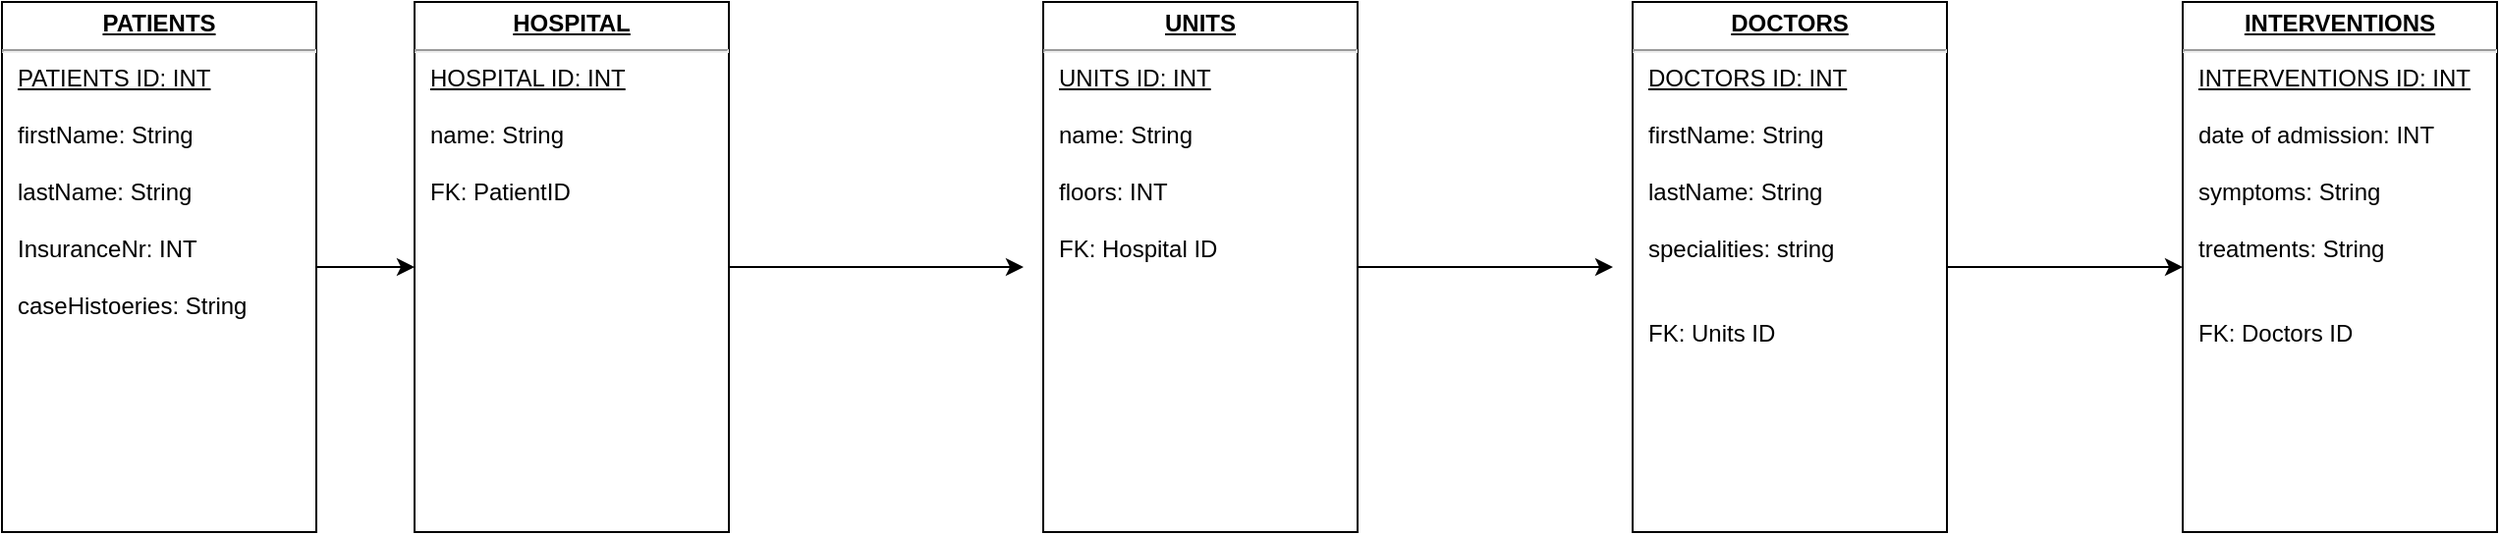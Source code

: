 <mxfile version="14.9.0" type="github">
  <diagram id="ZH63dO9n2KY3WwOVYTsc" name="Page-1">
    <mxGraphModel dx="2253" dy="801" grid="1" gridSize="10" guides="1" tooltips="1" connect="1" arrows="1" fold="1" page="1" pageScale="1" pageWidth="827" pageHeight="1169" math="0" shadow="0">
      <root>
        <mxCell id="0" />
        <mxCell id="1" parent="0" />
        <mxCell id="uie8PSMaBCZ8d9l0pvl8-25" style="edgeStyle=orthogonalEdgeStyle;rounded=0;orthogonalLoop=1;jettySize=auto;html=1;exitX=1;exitY=0.5;exitDx=0;exitDy=0;" parent="1" source="uie8PSMaBCZ8d9l0pvl8-24" target="uie8PSMaBCZ8d9l0pvl8-26" edge="1">
          <mxGeometry relative="1" as="geometry">
            <mxPoint x="270" y="435" as="targetPoint" />
          </mxGeometry>
        </mxCell>
        <mxCell id="uie8PSMaBCZ8d9l0pvl8-24" value="&lt;p style=&quot;margin: 0px ; margin-top: 4px ; text-align: center ; text-decoration: underline&quot;&gt;&lt;b&gt;PATIENTS&lt;/b&gt;&lt;/p&gt;&lt;hr&gt;&lt;p style=&quot;margin: 0px ; margin-left: 8px&quot;&gt;&lt;u&gt;PATIENTS ID: INT&lt;/u&gt;&lt;/p&gt;&lt;p style=&quot;margin: 0px ; margin-left: 8px&quot;&gt;&lt;br&gt;&lt;/p&gt;&lt;p style=&quot;margin: 0px ; margin-left: 8px&quot;&gt;firstName: String&lt;/p&gt;&lt;p style=&quot;margin: 0px ; margin-left: 8px&quot;&gt;&lt;br&gt;&lt;/p&gt;&lt;p style=&quot;margin: 0px ; margin-left: 8px&quot;&gt;lastName: String&lt;/p&gt;&lt;p style=&quot;margin: 0px ; margin-left: 8px&quot;&gt;&lt;br&gt;&lt;/p&gt;&lt;p style=&quot;margin: 0px ; margin-left: 8px&quot;&gt;InsuranceNr: INT&lt;/p&gt;&lt;p style=&quot;margin: 0px ; margin-left: 8px&quot;&gt;&lt;br&gt;&lt;/p&gt;&lt;p style=&quot;margin: 0px ; margin-left: 8px&quot;&gt;caseHistoeries: String&lt;/p&gt;" style="verticalAlign=top;align=left;overflow=fill;fontSize=12;fontFamily=Helvetica;html=1;" parent="1" vertex="1">
          <mxGeometry x="-20" y="300" width="160" height="270" as="geometry" />
        </mxCell>
        <mxCell id="uie8PSMaBCZ8d9l0pvl8-27" style="edgeStyle=orthogonalEdgeStyle;rounded=0;orthogonalLoop=1;jettySize=auto;html=1;exitX=1;exitY=0.5;exitDx=0;exitDy=0;" parent="1" source="uie8PSMaBCZ8d9l0pvl8-26" edge="1">
          <mxGeometry relative="1" as="geometry">
            <mxPoint x="500" y="435" as="targetPoint" />
          </mxGeometry>
        </mxCell>
        <mxCell id="uie8PSMaBCZ8d9l0pvl8-26" value="&lt;p style=&quot;margin: 0px ; margin-top: 4px ; text-align: center ; text-decoration: underline&quot;&gt;&lt;b&gt;HOSPITAL&lt;/b&gt;&lt;/p&gt;&lt;hr&gt;&lt;p style=&quot;margin: 0px ; margin-left: 8px&quot;&gt;&lt;u&gt;HOSPITAL ID: INT&lt;/u&gt;&lt;/p&gt;&lt;p style=&quot;margin: 0px ; margin-left: 8px&quot;&gt;&lt;br&gt;&lt;/p&gt;&lt;p style=&quot;margin: 0px ; margin-left: 8px&quot;&gt;name: String&lt;/p&gt;&lt;p style=&quot;margin: 0px ; margin-left: 8px&quot;&gt;&lt;br&gt;&lt;/p&gt;&lt;p style=&quot;margin: 0px ; margin-left: 8px&quot;&gt;FK: PatientID&lt;/p&gt;" style="verticalAlign=top;align=left;overflow=fill;fontSize=12;fontFamily=Helvetica;html=1;" parent="1" vertex="1">
          <mxGeometry x="190" y="300" width="160" height="270" as="geometry" />
        </mxCell>
        <mxCell id="uie8PSMaBCZ8d9l0pvl8-30" style="edgeStyle=orthogonalEdgeStyle;rounded=0;orthogonalLoop=1;jettySize=auto;html=1;" parent="1" source="uie8PSMaBCZ8d9l0pvl8-28" edge="1">
          <mxGeometry relative="1" as="geometry">
            <mxPoint x="800" y="435" as="targetPoint" />
          </mxGeometry>
        </mxCell>
        <mxCell id="uie8PSMaBCZ8d9l0pvl8-28" value="&lt;p style=&quot;margin: 0px ; margin-top: 4px ; text-align: center ; text-decoration: underline&quot;&gt;&lt;b&gt;UNITS&lt;/b&gt;&lt;/p&gt;&lt;hr&gt;&lt;p style=&quot;margin: 0px ; margin-left: 8px&quot;&gt;&lt;u&gt;UNITS ID: INT&lt;/u&gt;&lt;/p&gt;&lt;p style=&quot;margin: 0px ; margin-left: 8px&quot;&gt;&lt;br&gt;&lt;/p&gt;&lt;p style=&quot;margin: 0px ; margin-left: 8px&quot;&gt;name: String&lt;/p&gt;&lt;p style=&quot;margin: 0px ; margin-left: 8px&quot;&gt;&lt;br&gt;&lt;/p&gt;&lt;p style=&quot;margin: 0px ; margin-left: 8px&quot;&gt;floors: INT&lt;/p&gt;&lt;p style=&quot;margin: 0px ; margin-left: 8px&quot;&gt;&lt;br&gt;&lt;/p&gt;&lt;p style=&quot;margin: 0px ; margin-left: 8px&quot;&gt;FK: Hospital ID&lt;/p&gt;" style="verticalAlign=top;align=left;overflow=fill;fontSize=12;fontFamily=Helvetica;html=1;" parent="1" vertex="1">
          <mxGeometry x="510" y="300" width="160" height="270" as="geometry" />
        </mxCell>
        <mxCell id="uie8PSMaBCZ8d9l0pvl8-32" style="edgeStyle=orthogonalEdgeStyle;rounded=0;orthogonalLoop=1;jettySize=auto;html=1;" parent="1" source="uie8PSMaBCZ8d9l0pvl8-29" edge="1">
          <mxGeometry relative="1" as="geometry">
            <mxPoint x="1090" y="435" as="targetPoint" />
          </mxGeometry>
        </mxCell>
        <mxCell id="uie8PSMaBCZ8d9l0pvl8-29" value="&lt;p style=&quot;margin: 0px ; margin-top: 4px ; text-align: center ; text-decoration: underline&quot;&gt;&lt;b&gt;DOCTORS&lt;/b&gt;&lt;/p&gt;&lt;hr&gt;&lt;p style=&quot;margin: 0px ; margin-left: 8px&quot;&gt;&lt;u&gt;DOCTORS ID: INT&lt;/u&gt;&lt;/p&gt;&lt;p style=&quot;margin: 0px ; margin-left: 8px&quot;&gt;&lt;br&gt;&lt;/p&gt;&lt;p style=&quot;margin: 0px ; margin-left: 8px&quot;&gt;firstName: String&lt;/p&gt;&lt;p style=&quot;margin: 0px ; margin-left: 8px&quot;&gt;&lt;br&gt;&lt;/p&gt;&lt;p style=&quot;margin: 0px ; margin-left: 8px&quot;&gt;lastName: String&lt;/p&gt;&lt;p style=&quot;margin: 0px ; margin-left: 8px&quot;&gt;&lt;br&gt;&lt;/p&gt;&lt;p style=&quot;margin: 0px ; margin-left: 8px&quot;&gt;specialities: string&lt;/p&gt;&lt;p style=&quot;margin: 0px ; margin-left: 8px&quot;&gt;&lt;br&gt;&lt;/p&gt;&lt;p style=&quot;margin: 0px ; margin-left: 8px&quot;&gt;&lt;br&gt;&lt;/p&gt;&lt;p style=&quot;margin: 0px ; margin-left: 8px&quot;&gt;FK: Units ID&lt;/p&gt;&lt;p style=&quot;margin: 0px ; margin-left: 8px&quot;&gt;&lt;br&gt;&lt;/p&gt;&lt;p style=&quot;margin: 0px ; margin-left: 8px&quot;&gt;&lt;br&gt;&lt;/p&gt;" style="verticalAlign=top;align=left;overflow=fill;fontSize=12;fontFamily=Helvetica;html=1;" parent="1" vertex="1">
          <mxGeometry x="810" y="300" width="160" height="270" as="geometry" />
        </mxCell>
        <mxCell id="uie8PSMaBCZ8d9l0pvl8-33" value="&lt;p style=&quot;margin: 0px ; margin-top: 4px ; text-align: center ; text-decoration: underline&quot;&gt;&lt;b&gt;INTERVENTIONS&lt;/b&gt;&lt;/p&gt;&lt;hr&gt;&lt;p style=&quot;margin: 0px ; margin-left: 8px&quot;&gt;&lt;u&gt;INTERVENTIONS ID: INT&lt;/u&gt;&lt;/p&gt;&lt;p style=&quot;margin: 0px ; margin-left: 8px&quot;&gt;&lt;u&gt;&lt;br&gt;&lt;/u&gt;&lt;/p&gt;&lt;p style=&quot;margin: 0px ; margin-left: 8px&quot;&gt;date of admission: INT&lt;/p&gt;&lt;p style=&quot;margin: 0px ; margin-left: 8px&quot;&gt;&lt;u&gt;&lt;br&gt;&lt;/u&gt;&lt;/p&gt;&lt;p style=&quot;margin: 0px ; margin-left: 8px&quot;&gt;symptoms: String&lt;/p&gt;&lt;p style=&quot;margin: 0px ; margin-left: 8px&quot;&gt;&lt;u&gt;&lt;br&gt;&lt;/u&gt;&lt;/p&gt;&lt;p style=&quot;margin: 0px ; margin-left: 8px&quot;&gt;treatments: String&lt;/p&gt;&lt;p style=&quot;margin: 0px ; margin-left: 8px&quot;&gt;&lt;u&gt;&lt;br&gt;&lt;/u&gt;&lt;/p&gt;&lt;p style=&quot;margin: 0px ; margin-left: 8px&quot;&gt;&lt;u&gt;&lt;br&gt;&lt;/u&gt;&lt;/p&gt;&lt;p style=&quot;margin: 0px ; margin-left: 8px&quot;&gt;FK: Doctors ID&lt;/p&gt;" style="verticalAlign=top;align=left;overflow=fill;fontSize=12;fontFamily=Helvetica;html=1;" parent="1" vertex="1">
          <mxGeometry x="1090" y="300" width="160" height="270" as="geometry" />
        </mxCell>
      </root>
    </mxGraphModel>
  </diagram>
</mxfile>

